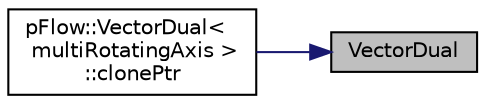 digraph "VectorDual"
{
 // LATEX_PDF_SIZE
  edge [fontname="Helvetica",fontsize="10",labelfontname="Helvetica",labelfontsize="10"];
  node [fontname="Helvetica",fontsize="10",shape=record];
  rankdir="RL";
  Node1 [label="VectorDual",height=0.2,width=0.4,color="black", fillcolor="grey75", style="filled", fontcolor="black",tooltip=" "];
  Node1 -> Node2 [dir="back",color="midnightblue",fontsize="10",style="solid",fontname="Helvetica"];
  Node2 [label="pFlow::VectorDual\<\l multiRotatingAxis \>\l::clonePtr",height=0.2,width=0.4,color="black", fillcolor="white", style="filled",URL="$classpFlow_1_1VectorDual.html#a621308e397e6df60033579ca2a6fa065",tooltip=" "];
}
